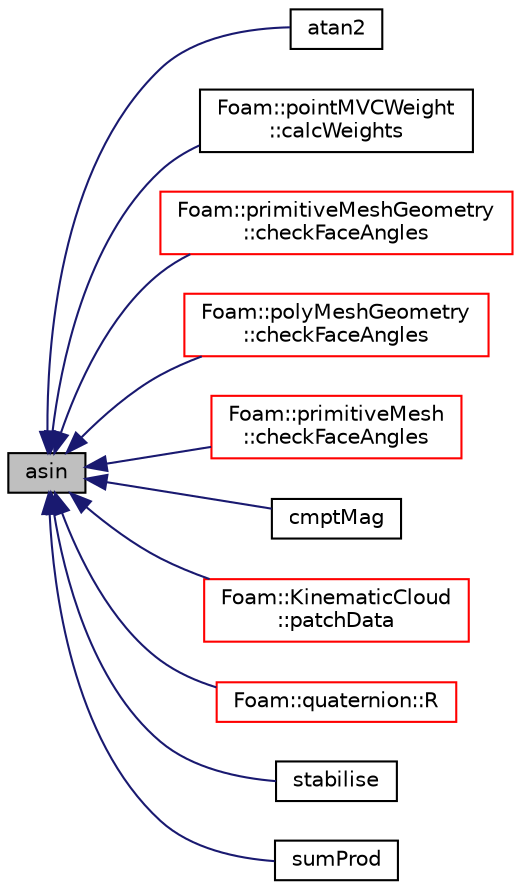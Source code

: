 digraph "asin"
{
  bgcolor="transparent";
  edge [fontname="Helvetica",fontsize="10",labelfontname="Helvetica",labelfontsize="10"];
  node [fontname="Helvetica",fontsize="10",shape=record];
  rankdir="LR";
  Node1 [label="asin",height=0.2,width=0.4,color="black", fillcolor="grey75", style="filled", fontcolor="black"];
  Node1 -> Node2 [dir="back",color="midnightblue",fontsize="10",style="solid",fontname="Helvetica"];
  Node2 [label="atan2",height=0.2,width=0.4,color="black",URL="$a10758.html#ac4f658d3f23292db85ec6b618e5976e0"];
  Node1 -> Node3 [dir="back",color="midnightblue",fontsize="10",style="solid",fontname="Helvetica"];
  Node3 [label="Foam::pointMVCWeight\l::calcWeights",height=0.2,width=0.4,color="black",URL="$a01894.html#a121eb1ad9e2a6b94a94f389141c59656",tooltip="Calculate weights from single face&#39;s vertices only. "];
  Node1 -> Node4 [dir="back",color="midnightblue",fontsize="10",style="solid",fontname="Helvetica"];
  Node4 [label="Foam::primitiveMeshGeometry\l::checkFaceAngles",height=0.2,width=0.4,color="red",URL="$a01974.html#a1e53fa2de621f051c1777b67d71e354c"];
  Node1 -> Node5 [dir="back",color="midnightblue",fontsize="10",style="solid",fontname="Helvetica"];
  Node5 [label="Foam::polyMeshGeometry\l::checkFaceAngles",height=0.2,width=0.4,color="red",URL="$a01925.html#a54a9bc2a85ca197cef7b133c51ec94b4",tooltip="See primitiveMesh. "];
  Node1 -> Node6 [dir="back",color="midnightblue",fontsize="10",style="solid",fontname="Helvetica"];
  Node6 [label="Foam::primitiveMesh\l::checkFaceAngles",height=0.2,width=0.4,color="red",URL="$a01973.html#a0ad74d466968f0e920d9a0d713727e56",tooltip="Check face angles. "];
  Node1 -> Node7 [dir="back",color="midnightblue",fontsize="10",style="solid",fontname="Helvetica"];
  Node7 [label="cmptMag",height=0.2,width=0.4,color="black",URL="$a10758.html#a2b5bed0675a2a1c054a011f1ff5d73e8"];
  Node1 -> Node8 [dir="back",color="midnightblue",fontsize="10",style="solid",fontname="Helvetica"];
  Node8 [label="Foam::KinematicCloud\l::patchData",height=0.2,width=0.4,color="red",URL="$a01233.html#a0c664da22844eec71d883eb499f5f1b9",tooltip="Calculate the patch normal and velocity to interact with,. "];
  Node1 -> Node9 [dir="back",color="midnightblue",fontsize="10",style="solid",fontname="Helvetica"];
  Node9 [label="Foam::quaternion::R",height=0.2,width=0.4,color="red",URL="$a02057.html#ae10a9e572a265c8a6b4e03646751082e",tooltip="The rotation tensor corresponding the quaternion. "];
  Node1 -> Node10 [dir="back",color="midnightblue",fontsize="10",style="solid",fontname="Helvetica"];
  Node10 [label="stabilise",height=0.2,width=0.4,color="black",URL="$a10758.html#a5256ed0d7ec24b1876ba90c6ff1f8727"];
  Node1 -> Node11 [dir="back",color="midnightblue",fontsize="10",style="solid",fontname="Helvetica"];
  Node11 [label="sumProd",height=0.2,width=0.4,color="black",URL="$a10758.html#a5b480f6156c25bef4de87d86094e87ea"];
}

